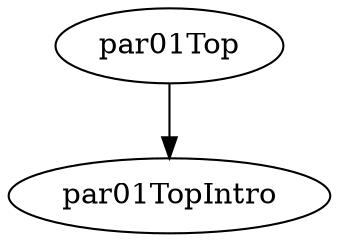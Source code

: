 digraph Parallel01Top {
  package = "ru.kode.way.par01.top"

  par01Top [type=flow]
  par01Top -> par01TopIntro
}

